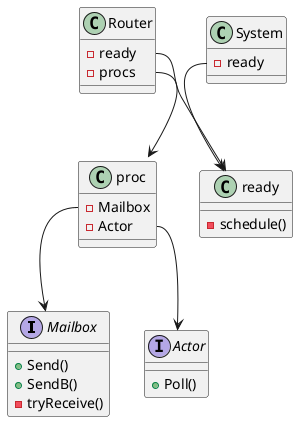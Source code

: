 @startuml Actor System

interface Mailbox {
+ Send()
+ SendB()
- tryReceive()
}

interface Actor {
+ Poll()
}

class proc {
- Mailbox
- Actor
}

class Router {
- ready
- procs
}

class System {
- ready
}

class ready {
- schedule()
}

proc::Mailbox --> Mailbox
proc::Actor --> Actor
Router::ready --> ready
Router::procs --> proc
System::ready --> ready

@enduml
